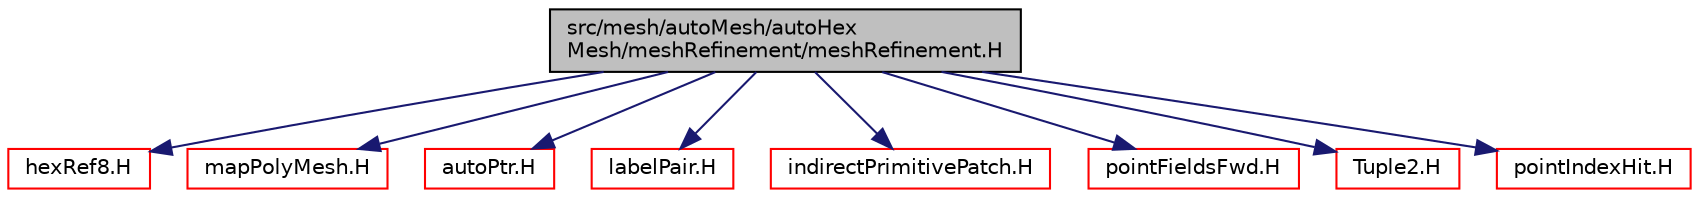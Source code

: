 digraph "src/mesh/autoMesh/autoHexMesh/meshRefinement/meshRefinement.H"
{
  bgcolor="transparent";
  edge [fontname="Helvetica",fontsize="10",labelfontname="Helvetica",labelfontsize="10"];
  node [fontname="Helvetica",fontsize="10",shape=record];
  Node1 [label="src/mesh/autoMesh/autoHex\lMesh/meshRefinement/meshRefinement.H",height=0.2,width=0.4,color="black", fillcolor="grey75", style="filled", fontcolor="black"];
  Node1 -> Node2 [color="midnightblue",fontsize="10",style="solid",fontname="Helvetica"];
  Node2 [label="hexRef8.H",height=0.2,width=0.4,color="red",URL="$a04838.html"];
  Node1 -> Node3 [color="midnightblue",fontsize="10",style="solid",fontname="Helvetica"];
  Node3 [label="mapPolyMesh.H",height=0.2,width=0.4,color="red",URL="$a08568.html"];
  Node1 -> Node4 [color="midnightblue",fontsize="10",style="solid",fontname="Helvetica"];
  Node4 [label="autoPtr.H",height=0.2,width=0.4,color="red",URL="$a08395.html"];
  Node1 -> Node5 [color="midnightblue",fontsize="10",style="solid",fontname="Helvetica"];
  Node5 [label="labelPair.H",height=0.2,width=0.4,color="red",URL="$a08856.html"];
  Node1 -> Node6 [color="midnightblue",fontsize="10",style="solid",fontname="Helvetica"];
  Node6 [label="indirectPrimitivePatch.H",height=0.2,width=0.4,color="red",URL="$a08685.html"];
  Node1 -> Node7 [color="midnightblue",fontsize="10",style="solid",fontname="Helvetica"];
  Node7 [label="pointFieldsFwd.H",height=0.2,width=0.4,color="red",URL="$a07994.html"];
  Node1 -> Node8 [color="midnightblue",fontsize="10",style="solid",fontname="Helvetica"];
  Node8 [label="Tuple2.H",height=0.2,width=0.4,color="red",URL="$a08976.html"];
  Node1 -> Node9 [color="midnightblue",fontsize="10",style="solid",fontname="Helvetica"];
  Node9 [label="pointIndexHit.H",height=0.2,width=0.4,color="red",URL="$a08717.html"];
}
